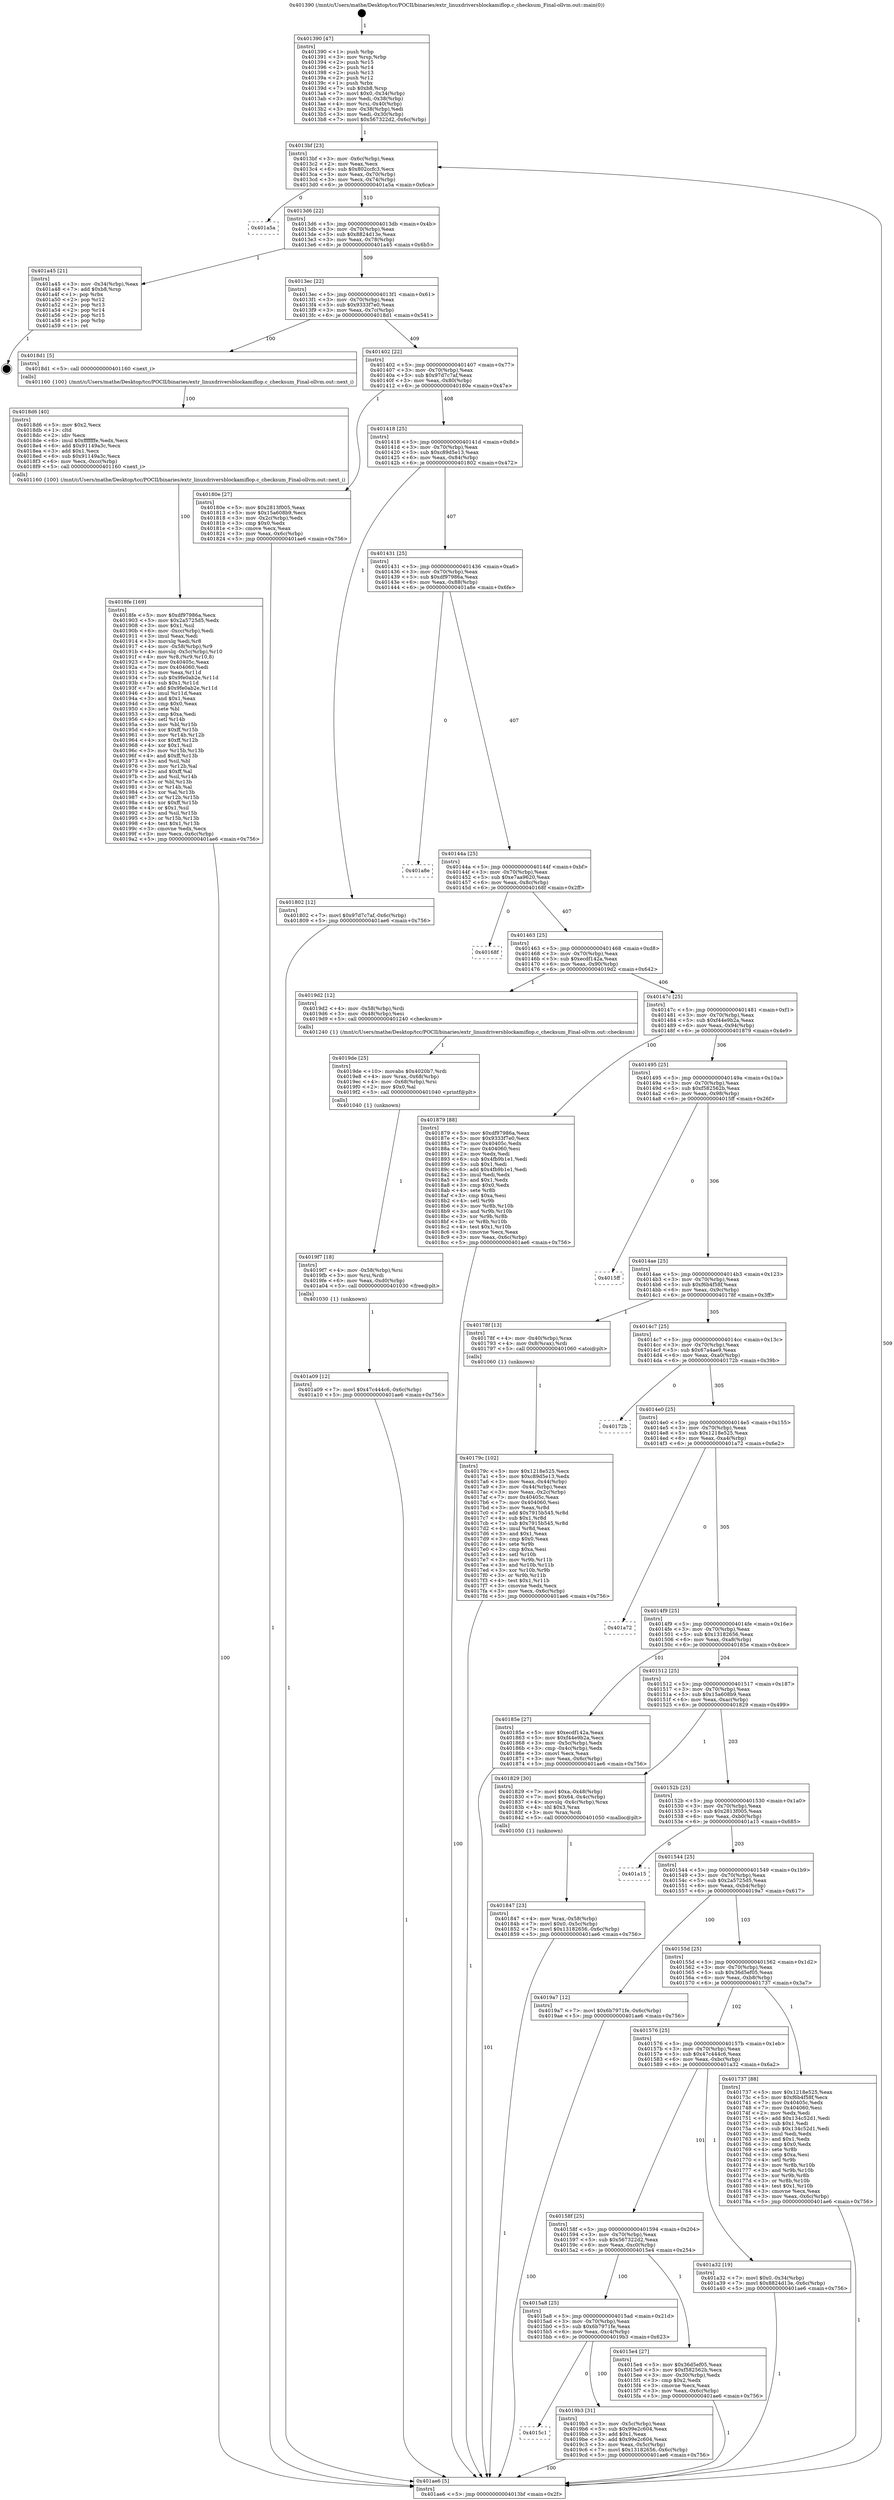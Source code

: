 digraph "0x401390" {
  label = "0x401390 (/mnt/c/Users/mathe/Desktop/tcc/POCII/binaries/extr_linuxdriversblockamiflop.c_checksum_Final-ollvm.out::main(0))"
  labelloc = "t"
  node[shape=record]

  Entry [label="",width=0.3,height=0.3,shape=circle,fillcolor=black,style=filled]
  "0x4013bf" [label="{
     0x4013bf [23]\l
     | [instrs]\l
     &nbsp;&nbsp;0x4013bf \<+3\>: mov -0x6c(%rbp),%eax\l
     &nbsp;&nbsp;0x4013c2 \<+2\>: mov %eax,%ecx\l
     &nbsp;&nbsp;0x4013c4 \<+6\>: sub $0x802ccfc3,%ecx\l
     &nbsp;&nbsp;0x4013ca \<+3\>: mov %eax,-0x70(%rbp)\l
     &nbsp;&nbsp;0x4013cd \<+3\>: mov %ecx,-0x74(%rbp)\l
     &nbsp;&nbsp;0x4013d0 \<+6\>: je 0000000000401a5a \<main+0x6ca\>\l
  }"]
  "0x401a5a" [label="{
     0x401a5a\l
  }", style=dashed]
  "0x4013d6" [label="{
     0x4013d6 [22]\l
     | [instrs]\l
     &nbsp;&nbsp;0x4013d6 \<+5\>: jmp 00000000004013db \<main+0x4b\>\l
     &nbsp;&nbsp;0x4013db \<+3\>: mov -0x70(%rbp),%eax\l
     &nbsp;&nbsp;0x4013de \<+5\>: sub $0x8824d13e,%eax\l
     &nbsp;&nbsp;0x4013e3 \<+3\>: mov %eax,-0x78(%rbp)\l
     &nbsp;&nbsp;0x4013e6 \<+6\>: je 0000000000401a45 \<main+0x6b5\>\l
  }"]
  Exit [label="",width=0.3,height=0.3,shape=circle,fillcolor=black,style=filled,peripheries=2]
  "0x401a45" [label="{
     0x401a45 [21]\l
     | [instrs]\l
     &nbsp;&nbsp;0x401a45 \<+3\>: mov -0x34(%rbp),%eax\l
     &nbsp;&nbsp;0x401a48 \<+7\>: add $0xb8,%rsp\l
     &nbsp;&nbsp;0x401a4f \<+1\>: pop %rbx\l
     &nbsp;&nbsp;0x401a50 \<+2\>: pop %r12\l
     &nbsp;&nbsp;0x401a52 \<+2\>: pop %r13\l
     &nbsp;&nbsp;0x401a54 \<+2\>: pop %r14\l
     &nbsp;&nbsp;0x401a56 \<+2\>: pop %r15\l
     &nbsp;&nbsp;0x401a58 \<+1\>: pop %rbp\l
     &nbsp;&nbsp;0x401a59 \<+1\>: ret\l
  }"]
  "0x4013ec" [label="{
     0x4013ec [22]\l
     | [instrs]\l
     &nbsp;&nbsp;0x4013ec \<+5\>: jmp 00000000004013f1 \<main+0x61\>\l
     &nbsp;&nbsp;0x4013f1 \<+3\>: mov -0x70(%rbp),%eax\l
     &nbsp;&nbsp;0x4013f4 \<+5\>: sub $0x9333f7e0,%eax\l
     &nbsp;&nbsp;0x4013f9 \<+3\>: mov %eax,-0x7c(%rbp)\l
     &nbsp;&nbsp;0x4013fc \<+6\>: je 00000000004018d1 \<main+0x541\>\l
  }"]
  "0x401a09" [label="{
     0x401a09 [12]\l
     | [instrs]\l
     &nbsp;&nbsp;0x401a09 \<+7\>: movl $0x47c444c6,-0x6c(%rbp)\l
     &nbsp;&nbsp;0x401a10 \<+5\>: jmp 0000000000401ae6 \<main+0x756\>\l
  }"]
  "0x4018d1" [label="{
     0x4018d1 [5]\l
     | [instrs]\l
     &nbsp;&nbsp;0x4018d1 \<+5\>: call 0000000000401160 \<next_i\>\l
     | [calls]\l
     &nbsp;&nbsp;0x401160 \{100\} (/mnt/c/Users/mathe/Desktop/tcc/POCII/binaries/extr_linuxdriversblockamiflop.c_checksum_Final-ollvm.out::next_i)\l
  }"]
  "0x401402" [label="{
     0x401402 [22]\l
     | [instrs]\l
     &nbsp;&nbsp;0x401402 \<+5\>: jmp 0000000000401407 \<main+0x77\>\l
     &nbsp;&nbsp;0x401407 \<+3\>: mov -0x70(%rbp),%eax\l
     &nbsp;&nbsp;0x40140a \<+5\>: sub $0x97d7c7af,%eax\l
     &nbsp;&nbsp;0x40140f \<+3\>: mov %eax,-0x80(%rbp)\l
     &nbsp;&nbsp;0x401412 \<+6\>: je 000000000040180e \<main+0x47e\>\l
  }"]
  "0x4019f7" [label="{
     0x4019f7 [18]\l
     | [instrs]\l
     &nbsp;&nbsp;0x4019f7 \<+4\>: mov -0x58(%rbp),%rsi\l
     &nbsp;&nbsp;0x4019fb \<+3\>: mov %rsi,%rdi\l
     &nbsp;&nbsp;0x4019fe \<+6\>: mov %eax,-0xd0(%rbp)\l
     &nbsp;&nbsp;0x401a04 \<+5\>: call 0000000000401030 \<free@plt\>\l
     | [calls]\l
     &nbsp;&nbsp;0x401030 \{1\} (unknown)\l
  }"]
  "0x40180e" [label="{
     0x40180e [27]\l
     | [instrs]\l
     &nbsp;&nbsp;0x40180e \<+5\>: mov $0x2813f005,%eax\l
     &nbsp;&nbsp;0x401813 \<+5\>: mov $0x15a608b9,%ecx\l
     &nbsp;&nbsp;0x401818 \<+3\>: mov -0x2c(%rbp),%edx\l
     &nbsp;&nbsp;0x40181b \<+3\>: cmp $0x0,%edx\l
     &nbsp;&nbsp;0x40181e \<+3\>: cmove %ecx,%eax\l
     &nbsp;&nbsp;0x401821 \<+3\>: mov %eax,-0x6c(%rbp)\l
     &nbsp;&nbsp;0x401824 \<+5\>: jmp 0000000000401ae6 \<main+0x756\>\l
  }"]
  "0x401418" [label="{
     0x401418 [25]\l
     | [instrs]\l
     &nbsp;&nbsp;0x401418 \<+5\>: jmp 000000000040141d \<main+0x8d\>\l
     &nbsp;&nbsp;0x40141d \<+3\>: mov -0x70(%rbp),%eax\l
     &nbsp;&nbsp;0x401420 \<+5\>: sub $0xc89d5e13,%eax\l
     &nbsp;&nbsp;0x401425 \<+6\>: mov %eax,-0x84(%rbp)\l
     &nbsp;&nbsp;0x40142b \<+6\>: je 0000000000401802 \<main+0x472\>\l
  }"]
  "0x4019de" [label="{
     0x4019de [25]\l
     | [instrs]\l
     &nbsp;&nbsp;0x4019de \<+10\>: movabs $0x4020b7,%rdi\l
     &nbsp;&nbsp;0x4019e8 \<+4\>: mov %rax,-0x68(%rbp)\l
     &nbsp;&nbsp;0x4019ec \<+4\>: mov -0x68(%rbp),%rsi\l
     &nbsp;&nbsp;0x4019f0 \<+2\>: mov $0x0,%al\l
     &nbsp;&nbsp;0x4019f2 \<+5\>: call 0000000000401040 \<printf@plt\>\l
     | [calls]\l
     &nbsp;&nbsp;0x401040 \{1\} (unknown)\l
  }"]
  "0x401802" [label="{
     0x401802 [12]\l
     | [instrs]\l
     &nbsp;&nbsp;0x401802 \<+7\>: movl $0x97d7c7af,-0x6c(%rbp)\l
     &nbsp;&nbsp;0x401809 \<+5\>: jmp 0000000000401ae6 \<main+0x756\>\l
  }"]
  "0x401431" [label="{
     0x401431 [25]\l
     | [instrs]\l
     &nbsp;&nbsp;0x401431 \<+5\>: jmp 0000000000401436 \<main+0xa6\>\l
     &nbsp;&nbsp;0x401436 \<+3\>: mov -0x70(%rbp),%eax\l
     &nbsp;&nbsp;0x401439 \<+5\>: sub $0xdf97986a,%eax\l
     &nbsp;&nbsp;0x40143e \<+6\>: mov %eax,-0x88(%rbp)\l
     &nbsp;&nbsp;0x401444 \<+6\>: je 0000000000401a8e \<main+0x6fe\>\l
  }"]
  "0x4015c1" [label="{
     0x4015c1\l
  }", style=dashed]
  "0x401a8e" [label="{
     0x401a8e\l
  }", style=dashed]
  "0x40144a" [label="{
     0x40144a [25]\l
     | [instrs]\l
     &nbsp;&nbsp;0x40144a \<+5\>: jmp 000000000040144f \<main+0xbf\>\l
     &nbsp;&nbsp;0x40144f \<+3\>: mov -0x70(%rbp),%eax\l
     &nbsp;&nbsp;0x401452 \<+5\>: sub $0xe7aa9620,%eax\l
     &nbsp;&nbsp;0x401457 \<+6\>: mov %eax,-0x8c(%rbp)\l
     &nbsp;&nbsp;0x40145d \<+6\>: je 000000000040168f \<main+0x2ff\>\l
  }"]
  "0x4019b3" [label="{
     0x4019b3 [31]\l
     | [instrs]\l
     &nbsp;&nbsp;0x4019b3 \<+3\>: mov -0x5c(%rbp),%eax\l
     &nbsp;&nbsp;0x4019b6 \<+5\>: sub $0x99e2c604,%eax\l
     &nbsp;&nbsp;0x4019bb \<+3\>: add $0x1,%eax\l
     &nbsp;&nbsp;0x4019be \<+5\>: add $0x99e2c604,%eax\l
     &nbsp;&nbsp;0x4019c3 \<+3\>: mov %eax,-0x5c(%rbp)\l
     &nbsp;&nbsp;0x4019c6 \<+7\>: movl $0x13182656,-0x6c(%rbp)\l
     &nbsp;&nbsp;0x4019cd \<+5\>: jmp 0000000000401ae6 \<main+0x756\>\l
  }"]
  "0x40168f" [label="{
     0x40168f\l
  }", style=dashed]
  "0x401463" [label="{
     0x401463 [25]\l
     | [instrs]\l
     &nbsp;&nbsp;0x401463 \<+5\>: jmp 0000000000401468 \<main+0xd8\>\l
     &nbsp;&nbsp;0x401468 \<+3\>: mov -0x70(%rbp),%eax\l
     &nbsp;&nbsp;0x40146b \<+5\>: sub $0xecdf142a,%eax\l
     &nbsp;&nbsp;0x401470 \<+6\>: mov %eax,-0x90(%rbp)\l
     &nbsp;&nbsp;0x401476 \<+6\>: je 00000000004019d2 \<main+0x642\>\l
  }"]
  "0x4018fe" [label="{
     0x4018fe [169]\l
     | [instrs]\l
     &nbsp;&nbsp;0x4018fe \<+5\>: mov $0xdf97986a,%ecx\l
     &nbsp;&nbsp;0x401903 \<+5\>: mov $0x2a5725d5,%edx\l
     &nbsp;&nbsp;0x401908 \<+3\>: mov $0x1,%sil\l
     &nbsp;&nbsp;0x40190b \<+6\>: mov -0xcc(%rbp),%edi\l
     &nbsp;&nbsp;0x401911 \<+3\>: imul %eax,%edi\l
     &nbsp;&nbsp;0x401914 \<+3\>: movslq %edi,%r8\l
     &nbsp;&nbsp;0x401917 \<+4\>: mov -0x58(%rbp),%r9\l
     &nbsp;&nbsp;0x40191b \<+4\>: movslq -0x5c(%rbp),%r10\l
     &nbsp;&nbsp;0x40191f \<+4\>: mov %r8,(%r9,%r10,8)\l
     &nbsp;&nbsp;0x401923 \<+7\>: mov 0x40405c,%eax\l
     &nbsp;&nbsp;0x40192a \<+7\>: mov 0x404060,%edi\l
     &nbsp;&nbsp;0x401931 \<+3\>: mov %eax,%r11d\l
     &nbsp;&nbsp;0x401934 \<+7\>: sub $0x9fe0ab2e,%r11d\l
     &nbsp;&nbsp;0x40193b \<+4\>: sub $0x1,%r11d\l
     &nbsp;&nbsp;0x40193f \<+7\>: add $0x9fe0ab2e,%r11d\l
     &nbsp;&nbsp;0x401946 \<+4\>: imul %r11d,%eax\l
     &nbsp;&nbsp;0x40194a \<+3\>: and $0x1,%eax\l
     &nbsp;&nbsp;0x40194d \<+3\>: cmp $0x0,%eax\l
     &nbsp;&nbsp;0x401950 \<+3\>: sete %bl\l
     &nbsp;&nbsp;0x401953 \<+3\>: cmp $0xa,%edi\l
     &nbsp;&nbsp;0x401956 \<+4\>: setl %r14b\l
     &nbsp;&nbsp;0x40195a \<+3\>: mov %bl,%r15b\l
     &nbsp;&nbsp;0x40195d \<+4\>: xor $0xff,%r15b\l
     &nbsp;&nbsp;0x401961 \<+3\>: mov %r14b,%r12b\l
     &nbsp;&nbsp;0x401964 \<+4\>: xor $0xff,%r12b\l
     &nbsp;&nbsp;0x401968 \<+4\>: xor $0x1,%sil\l
     &nbsp;&nbsp;0x40196c \<+3\>: mov %r15b,%r13b\l
     &nbsp;&nbsp;0x40196f \<+4\>: and $0xff,%r13b\l
     &nbsp;&nbsp;0x401973 \<+3\>: and %sil,%bl\l
     &nbsp;&nbsp;0x401976 \<+3\>: mov %r12b,%al\l
     &nbsp;&nbsp;0x401979 \<+2\>: and $0xff,%al\l
     &nbsp;&nbsp;0x40197b \<+3\>: and %sil,%r14b\l
     &nbsp;&nbsp;0x40197e \<+3\>: or %bl,%r13b\l
     &nbsp;&nbsp;0x401981 \<+3\>: or %r14b,%al\l
     &nbsp;&nbsp;0x401984 \<+3\>: xor %al,%r13b\l
     &nbsp;&nbsp;0x401987 \<+3\>: or %r12b,%r15b\l
     &nbsp;&nbsp;0x40198a \<+4\>: xor $0xff,%r15b\l
     &nbsp;&nbsp;0x40198e \<+4\>: or $0x1,%sil\l
     &nbsp;&nbsp;0x401992 \<+3\>: and %sil,%r15b\l
     &nbsp;&nbsp;0x401995 \<+3\>: or %r15b,%r13b\l
     &nbsp;&nbsp;0x401998 \<+4\>: test $0x1,%r13b\l
     &nbsp;&nbsp;0x40199c \<+3\>: cmovne %edx,%ecx\l
     &nbsp;&nbsp;0x40199f \<+3\>: mov %ecx,-0x6c(%rbp)\l
     &nbsp;&nbsp;0x4019a2 \<+5\>: jmp 0000000000401ae6 \<main+0x756\>\l
  }"]
  "0x4019d2" [label="{
     0x4019d2 [12]\l
     | [instrs]\l
     &nbsp;&nbsp;0x4019d2 \<+4\>: mov -0x58(%rbp),%rdi\l
     &nbsp;&nbsp;0x4019d6 \<+3\>: mov -0x48(%rbp),%esi\l
     &nbsp;&nbsp;0x4019d9 \<+5\>: call 0000000000401240 \<checksum\>\l
     | [calls]\l
     &nbsp;&nbsp;0x401240 \{1\} (/mnt/c/Users/mathe/Desktop/tcc/POCII/binaries/extr_linuxdriversblockamiflop.c_checksum_Final-ollvm.out::checksum)\l
  }"]
  "0x40147c" [label="{
     0x40147c [25]\l
     | [instrs]\l
     &nbsp;&nbsp;0x40147c \<+5\>: jmp 0000000000401481 \<main+0xf1\>\l
     &nbsp;&nbsp;0x401481 \<+3\>: mov -0x70(%rbp),%eax\l
     &nbsp;&nbsp;0x401484 \<+5\>: sub $0xf44e9b2a,%eax\l
     &nbsp;&nbsp;0x401489 \<+6\>: mov %eax,-0x94(%rbp)\l
     &nbsp;&nbsp;0x40148f \<+6\>: je 0000000000401879 \<main+0x4e9\>\l
  }"]
  "0x4018d6" [label="{
     0x4018d6 [40]\l
     | [instrs]\l
     &nbsp;&nbsp;0x4018d6 \<+5\>: mov $0x2,%ecx\l
     &nbsp;&nbsp;0x4018db \<+1\>: cltd\l
     &nbsp;&nbsp;0x4018dc \<+2\>: idiv %ecx\l
     &nbsp;&nbsp;0x4018de \<+6\>: imul $0xfffffffe,%edx,%ecx\l
     &nbsp;&nbsp;0x4018e4 \<+6\>: add $0x91149a3c,%ecx\l
     &nbsp;&nbsp;0x4018ea \<+3\>: add $0x1,%ecx\l
     &nbsp;&nbsp;0x4018ed \<+6\>: sub $0x91149a3c,%ecx\l
     &nbsp;&nbsp;0x4018f3 \<+6\>: mov %ecx,-0xcc(%rbp)\l
     &nbsp;&nbsp;0x4018f9 \<+5\>: call 0000000000401160 \<next_i\>\l
     | [calls]\l
     &nbsp;&nbsp;0x401160 \{100\} (/mnt/c/Users/mathe/Desktop/tcc/POCII/binaries/extr_linuxdriversblockamiflop.c_checksum_Final-ollvm.out::next_i)\l
  }"]
  "0x401879" [label="{
     0x401879 [88]\l
     | [instrs]\l
     &nbsp;&nbsp;0x401879 \<+5\>: mov $0xdf97986a,%eax\l
     &nbsp;&nbsp;0x40187e \<+5\>: mov $0x9333f7e0,%ecx\l
     &nbsp;&nbsp;0x401883 \<+7\>: mov 0x40405c,%edx\l
     &nbsp;&nbsp;0x40188a \<+7\>: mov 0x404060,%esi\l
     &nbsp;&nbsp;0x401891 \<+2\>: mov %edx,%edi\l
     &nbsp;&nbsp;0x401893 \<+6\>: sub $0x4fb9b1e1,%edi\l
     &nbsp;&nbsp;0x401899 \<+3\>: sub $0x1,%edi\l
     &nbsp;&nbsp;0x40189c \<+6\>: add $0x4fb9b1e1,%edi\l
     &nbsp;&nbsp;0x4018a2 \<+3\>: imul %edi,%edx\l
     &nbsp;&nbsp;0x4018a5 \<+3\>: and $0x1,%edx\l
     &nbsp;&nbsp;0x4018a8 \<+3\>: cmp $0x0,%edx\l
     &nbsp;&nbsp;0x4018ab \<+4\>: sete %r8b\l
     &nbsp;&nbsp;0x4018af \<+3\>: cmp $0xa,%esi\l
     &nbsp;&nbsp;0x4018b2 \<+4\>: setl %r9b\l
     &nbsp;&nbsp;0x4018b6 \<+3\>: mov %r8b,%r10b\l
     &nbsp;&nbsp;0x4018b9 \<+3\>: and %r9b,%r10b\l
     &nbsp;&nbsp;0x4018bc \<+3\>: xor %r9b,%r8b\l
     &nbsp;&nbsp;0x4018bf \<+3\>: or %r8b,%r10b\l
     &nbsp;&nbsp;0x4018c2 \<+4\>: test $0x1,%r10b\l
     &nbsp;&nbsp;0x4018c6 \<+3\>: cmovne %ecx,%eax\l
     &nbsp;&nbsp;0x4018c9 \<+3\>: mov %eax,-0x6c(%rbp)\l
     &nbsp;&nbsp;0x4018cc \<+5\>: jmp 0000000000401ae6 \<main+0x756\>\l
  }"]
  "0x401495" [label="{
     0x401495 [25]\l
     | [instrs]\l
     &nbsp;&nbsp;0x401495 \<+5\>: jmp 000000000040149a \<main+0x10a\>\l
     &nbsp;&nbsp;0x40149a \<+3\>: mov -0x70(%rbp),%eax\l
     &nbsp;&nbsp;0x40149d \<+5\>: sub $0xf582562b,%eax\l
     &nbsp;&nbsp;0x4014a2 \<+6\>: mov %eax,-0x98(%rbp)\l
     &nbsp;&nbsp;0x4014a8 \<+6\>: je 00000000004015ff \<main+0x26f\>\l
  }"]
  "0x401847" [label="{
     0x401847 [23]\l
     | [instrs]\l
     &nbsp;&nbsp;0x401847 \<+4\>: mov %rax,-0x58(%rbp)\l
     &nbsp;&nbsp;0x40184b \<+7\>: movl $0x0,-0x5c(%rbp)\l
     &nbsp;&nbsp;0x401852 \<+7\>: movl $0x13182656,-0x6c(%rbp)\l
     &nbsp;&nbsp;0x401859 \<+5\>: jmp 0000000000401ae6 \<main+0x756\>\l
  }"]
  "0x4015ff" [label="{
     0x4015ff\l
  }", style=dashed]
  "0x4014ae" [label="{
     0x4014ae [25]\l
     | [instrs]\l
     &nbsp;&nbsp;0x4014ae \<+5\>: jmp 00000000004014b3 \<main+0x123\>\l
     &nbsp;&nbsp;0x4014b3 \<+3\>: mov -0x70(%rbp),%eax\l
     &nbsp;&nbsp;0x4014b6 \<+5\>: sub $0xf6b4f58f,%eax\l
     &nbsp;&nbsp;0x4014bb \<+6\>: mov %eax,-0x9c(%rbp)\l
     &nbsp;&nbsp;0x4014c1 \<+6\>: je 000000000040178f \<main+0x3ff\>\l
  }"]
  "0x40179c" [label="{
     0x40179c [102]\l
     | [instrs]\l
     &nbsp;&nbsp;0x40179c \<+5\>: mov $0x1218e525,%ecx\l
     &nbsp;&nbsp;0x4017a1 \<+5\>: mov $0xc89d5e13,%edx\l
     &nbsp;&nbsp;0x4017a6 \<+3\>: mov %eax,-0x44(%rbp)\l
     &nbsp;&nbsp;0x4017a9 \<+3\>: mov -0x44(%rbp),%eax\l
     &nbsp;&nbsp;0x4017ac \<+3\>: mov %eax,-0x2c(%rbp)\l
     &nbsp;&nbsp;0x4017af \<+7\>: mov 0x40405c,%eax\l
     &nbsp;&nbsp;0x4017b6 \<+7\>: mov 0x404060,%esi\l
     &nbsp;&nbsp;0x4017bd \<+3\>: mov %eax,%r8d\l
     &nbsp;&nbsp;0x4017c0 \<+7\>: add $0x7915b545,%r8d\l
     &nbsp;&nbsp;0x4017c7 \<+4\>: sub $0x1,%r8d\l
     &nbsp;&nbsp;0x4017cb \<+7\>: sub $0x7915b545,%r8d\l
     &nbsp;&nbsp;0x4017d2 \<+4\>: imul %r8d,%eax\l
     &nbsp;&nbsp;0x4017d6 \<+3\>: and $0x1,%eax\l
     &nbsp;&nbsp;0x4017d9 \<+3\>: cmp $0x0,%eax\l
     &nbsp;&nbsp;0x4017dc \<+4\>: sete %r9b\l
     &nbsp;&nbsp;0x4017e0 \<+3\>: cmp $0xa,%esi\l
     &nbsp;&nbsp;0x4017e3 \<+4\>: setl %r10b\l
     &nbsp;&nbsp;0x4017e7 \<+3\>: mov %r9b,%r11b\l
     &nbsp;&nbsp;0x4017ea \<+3\>: and %r10b,%r11b\l
     &nbsp;&nbsp;0x4017ed \<+3\>: xor %r10b,%r9b\l
     &nbsp;&nbsp;0x4017f0 \<+3\>: or %r9b,%r11b\l
     &nbsp;&nbsp;0x4017f3 \<+4\>: test $0x1,%r11b\l
     &nbsp;&nbsp;0x4017f7 \<+3\>: cmovne %edx,%ecx\l
     &nbsp;&nbsp;0x4017fa \<+3\>: mov %ecx,-0x6c(%rbp)\l
     &nbsp;&nbsp;0x4017fd \<+5\>: jmp 0000000000401ae6 \<main+0x756\>\l
  }"]
  "0x40178f" [label="{
     0x40178f [13]\l
     | [instrs]\l
     &nbsp;&nbsp;0x40178f \<+4\>: mov -0x40(%rbp),%rax\l
     &nbsp;&nbsp;0x401793 \<+4\>: mov 0x8(%rax),%rdi\l
     &nbsp;&nbsp;0x401797 \<+5\>: call 0000000000401060 \<atoi@plt\>\l
     | [calls]\l
     &nbsp;&nbsp;0x401060 \{1\} (unknown)\l
  }"]
  "0x4014c7" [label="{
     0x4014c7 [25]\l
     | [instrs]\l
     &nbsp;&nbsp;0x4014c7 \<+5\>: jmp 00000000004014cc \<main+0x13c\>\l
     &nbsp;&nbsp;0x4014cc \<+3\>: mov -0x70(%rbp),%eax\l
     &nbsp;&nbsp;0x4014cf \<+5\>: sub $0x67a4ae9,%eax\l
     &nbsp;&nbsp;0x4014d4 \<+6\>: mov %eax,-0xa0(%rbp)\l
     &nbsp;&nbsp;0x4014da \<+6\>: je 000000000040172b \<main+0x39b\>\l
  }"]
  "0x401390" [label="{
     0x401390 [47]\l
     | [instrs]\l
     &nbsp;&nbsp;0x401390 \<+1\>: push %rbp\l
     &nbsp;&nbsp;0x401391 \<+3\>: mov %rsp,%rbp\l
     &nbsp;&nbsp;0x401394 \<+2\>: push %r15\l
     &nbsp;&nbsp;0x401396 \<+2\>: push %r14\l
     &nbsp;&nbsp;0x401398 \<+2\>: push %r13\l
     &nbsp;&nbsp;0x40139a \<+2\>: push %r12\l
     &nbsp;&nbsp;0x40139c \<+1\>: push %rbx\l
     &nbsp;&nbsp;0x40139d \<+7\>: sub $0xb8,%rsp\l
     &nbsp;&nbsp;0x4013a4 \<+7\>: movl $0x0,-0x34(%rbp)\l
     &nbsp;&nbsp;0x4013ab \<+3\>: mov %edi,-0x38(%rbp)\l
     &nbsp;&nbsp;0x4013ae \<+4\>: mov %rsi,-0x40(%rbp)\l
     &nbsp;&nbsp;0x4013b2 \<+3\>: mov -0x38(%rbp),%edi\l
     &nbsp;&nbsp;0x4013b5 \<+3\>: mov %edi,-0x30(%rbp)\l
     &nbsp;&nbsp;0x4013b8 \<+7\>: movl $0x567322d2,-0x6c(%rbp)\l
  }"]
  "0x40172b" [label="{
     0x40172b\l
  }", style=dashed]
  "0x4014e0" [label="{
     0x4014e0 [25]\l
     | [instrs]\l
     &nbsp;&nbsp;0x4014e0 \<+5\>: jmp 00000000004014e5 \<main+0x155\>\l
     &nbsp;&nbsp;0x4014e5 \<+3\>: mov -0x70(%rbp),%eax\l
     &nbsp;&nbsp;0x4014e8 \<+5\>: sub $0x1218e525,%eax\l
     &nbsp;&nbsp;0x4014ed \<+6\>: mov %eax,-0xa4(%rbp)\l
     &nbsp;&nbsp;0x4014f3 \<+6\>: je 0000000000401a72 \<main+0x6e2\>\l
  }"]
  "0x401ae6" [label="{
     0x401ae6 [5]\l
     | [instrs]\l
     &nbsp;&nbsp;0x401ae6 \<+5\>: jmp 00000000004013bf \<main+0x2f\>\l
  }"]
  "0x401a72" [label="{
     0x401a72\l
  }", style=dashed]
  "0x4014f9" [label="{
     0x4014f9 [25]\l
     | [instrs]\l
     &nbsp;&nbsp;0x4014f9 \<+5\>: jmp 00000000004014fe \<main+0x16e\>\l
     &nbsp;&nbsp;0x4014fe \<+3\>: mov -0x70(%rbp),%eax\l
     &nbsp;&nbsp;0x401501 \<+5\>: sub $0x13182656,%eax\l
     &nbsp;&nbsp;0x401506 \<+6\>: mov %eax,-0xa8(%rbp)\l
     &nbsp;&nbsp;0x40150c \<+6\>: je 000000000040185e \<main+0x4ce\>\l
  }"]
  "0x4015a8" [label="{
     0x4015a8 [25]\l
     | [instrs]\l
     &nbsp;&nbsp;0x4015a8 \<+5\>: jmp 00000000004015ad \<main+0x21d\>\l
     &nbsp;&nbsp;0x4015ad \<+3\>: mov -0x70(%rbp),%eax\l
     &nbsp;&nbsp;0x4015b0 \<+5\>: sub $0x6b7971fe,%eax\l
     &nbsp;&nbsp;0x4015b5 \<+6\>: mov %eax,-0xc4(%rbp)\l
     &nbsp;&nbsp;0x4015bb \<+6\>: je 00000000004019b3 \<main+0x623\>\l
  }"]
  "0x40185e" [label="{
     0x40185e [27]\l
     | [instrs]\l
     &nbsp;&nbsp;0x40185e \<+5\>: mov $0xecdf142a,%eax\l
     &nbsp;&nbsp;0x401863 \<+5\>: mov $0xf44e9b2a,%ecx\l
     &nbsp;&nbsp;0x401868 \<+3\>: mov -0x5c(%rbp),%edx\l
     &nbsp;&nbsp;0x40186b \<+3\>: cmp -0x4c(%rbp),%edx\l
     &nbsp;&nbsp;0x40186e \<+3\>: cmovl %ecx,%eax\l
     &nbsp;&nbsp;0x401871 \<+3\>: mov %eax,-0x6c(%rbp)\l
     &nbsp;&nbsp;0x401874 \<+5\>: jmp 0000000000401ae6 \<main+0x756\>\l
  }"]
  "0x401512" [label="{
     0x401512 [25]\l
     | [instrs]\l
     &nbsp;&nbsp;0x401512 \<+5\>: jmp 0000000000401517 \<main+0x187\>\l
     &nbsp;&nbsp;0x401517 \<+3\>: mov -0x70(%rbp),%eax\l
     &nbsp;&nbsp;0x40151a \<+5\>: sub $0x15a608b9,%eax\l
     &nbsp;&nbsp;0x40151f \<+6\>: mov %eax,-0xac(%rbp)\l
     &nbsp;&nbsp;0x401525 \<+6\>: je 0000000000401829 \<main+0x499\>\l
  }"]
  "0x4015e4" [label="{
     0x4015e4 [27]\l
     | [instrs]\l
     &nbsp;&nbsp;0x4015e4 \<+5\>: mov $0x36d5ef05,%eax\l
     &nbsp;&nbsp;0x4015e9 \<+5\>: mov $0xf582562b,%ecx\l
     &nbsp;&nbsp;0x4015ee \<+3\>: mov -0x30(%rbp),%edx\l
     &nbsp;&nbsp;0x4015f1 \<+3\>: cmp $0x2,%edx\l
     &nbsp;&nbsp;0x4015f4 \<+3\>: cmovne %ecx,%eax\l
     &nbsp;&nbsp;0x4015f7 \<+3\>: mov %eax,-0x6c(%rbp)\l
     &nbsp;&nbsp;0x4015fa \<+5\>: jmp 0000000000401ae6 \<main+0x756\>\l
  }"]
  "0x401829" [label="{
     0x401829 [30]\l
     | [instrs]\l
     &nbsp;&nbsp;0x401829 \<+7\>: movl $0xa,-0x48(%rbp)\l
     &nbsp;&nbsp;0x401830 \<+7\>: movl $0x64,-0x4c(%rbp)\l
     &nbsp;&nbsp;0x401837 \<+4\>: movslq -0x4c(%rbp),%rax\l
     &nbsp;&nbsp;0x40183b \<+4\>: shl $0x3,%rax\l
     &nbsp;&nbsp;0x40183f \<+3\>: mov %rax,%rdi\l
     &nbsp;&nbsp;0x401842 \<+5\>: call 0000000000401050 \<malloc@plt\>\l
     | [calls]\l
     &nbsp;&nbsp;0x401050 \{1\} (unknown)\l
  }"]
  "0x40152b" [label="{
     0x40152b [25]\l
     | [instrs]\l
     &nbsp;&nbsp;0x40152b \<+5\>: jmp 0000000000401530 \<main+0x1a0\>\l
     &nbsp;&nbsp;0x401530 \<+3\>: mov -0x70(%rbp),%eax\l
     &nbsp;&nbsp;0x401533 \<+5\>: sub $0x2813f005,%eax\l
     &nbsp;&nbsp;0x401538 \<+6\>: mov %eax,-0xb0(%rbp)\l
     &nbsp;&nbsp;0x40153e \<+6\>: je 0000000000401a15 \<main+0x685\>\l
  }"]
  "0x40158f" [label="{
     0x40158f [25]\l
     | [instrs]\l
     &nbsp;&nbsp;0x40158f \<+5\>: jmp 0000000000401594 \<main+0x204\>\l
     &nbsp;&nbsp;0x401594 \<+3\>: mov -0x70(%rbp),%eax\l
     &nbsp;&nbsp;0x401597 \<+5\>: sub $0x567322d2,%eax\l
     &nbsp;&nbsp;0x40159c \<+6\>: mov %eax,-0xc0(%rbp)\l
     &nbsp;&nbsp;0x4015a2 \<+6\>: je 00000000004015e4 \<main+0x254\>\l
  }"]
  "0x401a15" [label="{
     0x401a15\l
  }", style=dashed]
  "0x401544" [label="{
     0x401544 [25]\l
     | [instrs]\l
     &nbsp;&nbsp;0x401544 \<+5\>: jmp 0000000000401549 \<main+0x1b9\>\l
     &nbsp;&nbsp;0x401549 \<+3\>: mov -0x70(%rbp),%eax\l
     &nbsp;&nbsp;0x40154c \<+5\>: sub $0x2a5725d5,%eax\l
     &nbsp;&nbsp;0x401551 \<+6\>: mov %eax,-0xb4(%rbp)\l
     &nbsp;&nbsp;0x401557 \<+6\>: je 00000000004019a7 \<main+0x617\>\l
  }"]
  "0x401a32" [label="{
     0x401a32 [19]\l
     | [instrs]\l
     &nbsp;&nbsp;0x401a32 \<+7\>: movl $0x0,-0x34(%rbp)\l
     &nbsp;&nbsp;0x401a39 \<+7\>: movl $0x8824d13e,-0x6c(%rbp)\l
     &nbsp;&nbsp;0x401a40 \<+5\>: jmp 0000000000401ae6 \<main+0x756\>\l
  }"]
  "0x4019a7" [label="{
     0x4019a7 [12]\l
     | [instrs]\l
     &nbsp;&nbsp;0x4019a7 \<+7\>: movl $0x6b7971fe,-0x6c(%rbp)\l
     &nbsp;&nbsp;0x4019ae \<+5\>: jmp 0000000000401ae6 \<main+0x756\>\l
  }"]
  "0x40155d" [label="{
     0x40155d [25]\l
     | [instrs]\l
     &nbsp;&nbsp;0x40155d \<+5\>: jmp 0000000000401562 \<main+0x1d2\>\l
     &nbsp;&nbsp;0x401562 \<+3\>: mov -0x70(%rbp),%eax\l
     &nbsp;&nbsp;0x401565 \<+5\>: sub $0x36d5ef05,%eax\l
     &nbsp;&nbsp;0x40156a \<+6\>: mov %eax,-0xb8(%rbp)\l
     &nbsp;&nbsp;0x401570 \<+6\>: je 0000000000401737 \<main+0x3a7\>\l
  }"]
  "0x401576" [label="{
     0x401576 [25]\l
     | [instrs]\l
     &nbsp;&nbsp;0x401576 \<+5\>: jmp 000000000040157b \<main+0x1eb\>\l
     &nbsp;&nbsp;0x40157b \<+3\>: mov -0x70(%rbp),%eax\l
     &nbsp;&nbsp;0x40157e \<+5\>: sub $0x47c444c6,%eax\l
     &nbsp;&nbsp;0x401583 \<+6\>: mov %eax,-0xbc(%rbp)\l
     &nbsp;&nbsp;0x401589 \<+6\>: je 0000000000401a32 \<main+0x6a2\>\l
  }"]
  "0x401737" [label="{
     0x401737 [88]\l
     | [instrs]\l
     &nbsp;&nbsp;0x401737 \<+5\>: mov $0x1218e525,%eax\l
     &nbsp;&nbsp;0x40173c \<+5\>: mov $0xf6b4f58f,%ecx\l
     &nbsp;&nbsp;0x401741 \<+7\>: mov 0x40405c,%edx\l
     &nbsp;&nbsp;0x401748 \<+7\>: mov 0x404060,%esi\l
     &nbsp;&nbsp;0x40174f \<+2\>: mov %edx,%edi\l
     &nbsp;&nbsp;0x401751 \<+6\>: add $0x134c52d1,%edi\l
     &nbsp;&nbsp;0x401757 \<+3\>: sub $0x1,%edi\l
     &nbsp;&nbsp;0x40175a \<+6\>: sub $0x134c52d1,%edi\l
     &nbsp;&nbsp;0x401760 \<+3\>: imul %edi,%edx\l
     &nbsp;&nbsp;0x401763 \<+3\>: and $0x1,%edx\l
     &nbsp;&nbsp;0x401766 \<+3\>: cmp $0x0,%edx\l
     &nbsp;&nbsp;0x401769 \<+4\>: sete %r8b\l
     &nbsp;&nbsp;0x40176d \<+3\>: cmp $0xa,%esi\l
     &nbsp;&nbsp;0x401770 \<+4\>: setl %r9b\l
     &nbsp;&nbsp;0x401774 \<+3\>: mov %r8b,%r10b\l
     &nbsp;&nbsp;0x401777 \<+3\>: and %r9b,%r10b\l
     &nbsp;&nbsp;0x40177a \<+3\>: xor %r9b,%r8b\l
     &nbsp;&nbsp;0x40177d \<+3\>: or %r8b,%r10b\l
     &nbsp;&nbsp;0x401780 \<+4\>: test $0x1,%r10b\l
     &nbsp;&nbsp;0x401784 \<+3\>: cmovne %ecx,%eax\l
     &nbsp;&nbsp;0x401787 \<+3\>: mov %eax,-0x6c(%rbp)\l
     &nbsp;&nbsp;0x40178a \<+5\>: jmp 0000000000401ae6 \<main+0x756\>\l
  }"]
  Entry -> "0x401390" [label=" 1"]
  "0x4013bf" -> "0x401a5a" [label=" 0"]
  "0x4013bf" -> "0x4013d6" [label=" 510"]
  "0x401a45" -> Exit [label=" 1"]
  "0x4013d6" -> "0x401a45" [label=" 1"]
  "0x4013d6" -> "0x4013ec" [label=" 509"]
  "0x401a32" -> "0x401ae6" [label=" 1"]
  "0x4013ec" -> "0x4018d1" [label=" 100"]
  "0x4013ec" -> "0x401402" [label=" 409"]
  "0x401a09" -> "0x401ae6" [label=" 1"]
  "0x401402" -> "0x40180e" [label=" 1"]
  "0x401402" -> "0x401418" [label=" 408"]
  "0x4019f7" -> "0x401a09" [label=" 1"]
  "0x401418" -> "0x401802" [label=" 1"]
  "0x401418" -> "0x401431" [label=" 407"]
  "0x4019de" -> "0x4019f7" [label=" 1"]
  "0x401431" -> "0x401a8e" [label=" 0"]
  "0x401431" -> "0x40144a" [label=" 407"]
  "0x4019d2" -> "0x4019de" [label=" 1"]
  "0x40144a" -> "0x40168f" [label=" 0"]
  "0x40144a" -> "0x401463" [label=" 407"]
  "0x4019b3" -> "0x401ae6" [label=" 100"]
  "0x401463" -> "0x4019d2" [label=" 1"]
  "0x401463" -> "0x40147c" [label=" 406"]
  "0x4015a8" -> "0x4019b3" [label=" 100"]
  "0x40147c" -> "0x401879" [label=" 100"]
  "0x40147c" -> "0x401495" [label=" 306"]
  "0x4015a8" -> "0x4015c1" [label=" 0"]
  "0x401495" -> "0x4015ff" [label=" 0"]
  "0x401495" -> "0x4014ae" [label=" 306"]
  "0x4019a7" -> "0x401ae6" [label=" 100"]
  "0x4014ae" -> "0x40178f" [label=" 1"]
  "0x4014ae" -> "0x4014c7" [label=" 305"]
  "0x4018fe" -> "0x401ae6" [label=" 100"]
  "0x4014c7" -> "0x40172b" [label=" 0"]
  "0x4014c7" -> "0x4014e0" [label=" 305"]
  "0x4018d6" -> "0x4018fe" [label=" 100"]
  "0x4014e0" -> "0x401a72" [label=" 0"]
  "0x4014e0" -> "0x4014f9" [label=" 305"]
  "0x4018d1" -> "0x4018d6" [label=" 100"]
  "0x4014f9" -> "0x40185e" [label=" 101"]
  "0x4014f9" -> "0x401512" [label=" 204"]
  "0x401879" -> "0x401ae6" [label=" 100"]
  "0x401512" -> "0x401829" [label=" 1"]
  "0x401512" -> "0x40152b" [label=" 203"]
  "0x40185e" -> "0x401ae6" [label=" 101"]
  "0x40152b" -> "0x401a15" [label=" 0"]
  "0x40152b" -> "0x401544" [label=" 203"]
  "0x401829" -> "0x401847" [label=" 1"]
  "0x401544" -> "0x4019a7" [label=" 100"]
  "0x401544" -> "0x40155d" [label=" 103"]
  "0x40180e" -> "0x401ae6" [label=" 1"]
  "0x40155d" -> "0x401737" [label=" 1"]
  "0x40155d" -> "0x401576" [label=" 102"]
  "0x401802" -> "0x401ae6" [label=" 1"]
  "0x401576" -> "0x401a32" [label=" 1"]
  "0x401576" -> "0x40158f" [label=" 101"]
  "0x401847" -> "0x401ae6" [label=" 1"]
  "0x40158f" -> "0x4015e4" [label=" 1"]
  "0x40158f" -> "0x4015a8" [label=" 100"]
  "0x4015e4" -> "0x401ae6" [label=" 1"]
  "0x401390" -> "0x4013bf" [label=" 1"]
  "0x401ae6" -> "0x4013bf" [label=" 509"]
  "0x401737" -> "0x401ae6" [label=" 1"]
  "0x40178f" -> "0x40179c" [label=" 1"]
  "0x40179c" -> "0x401ae6" [label=" 1"]
}
